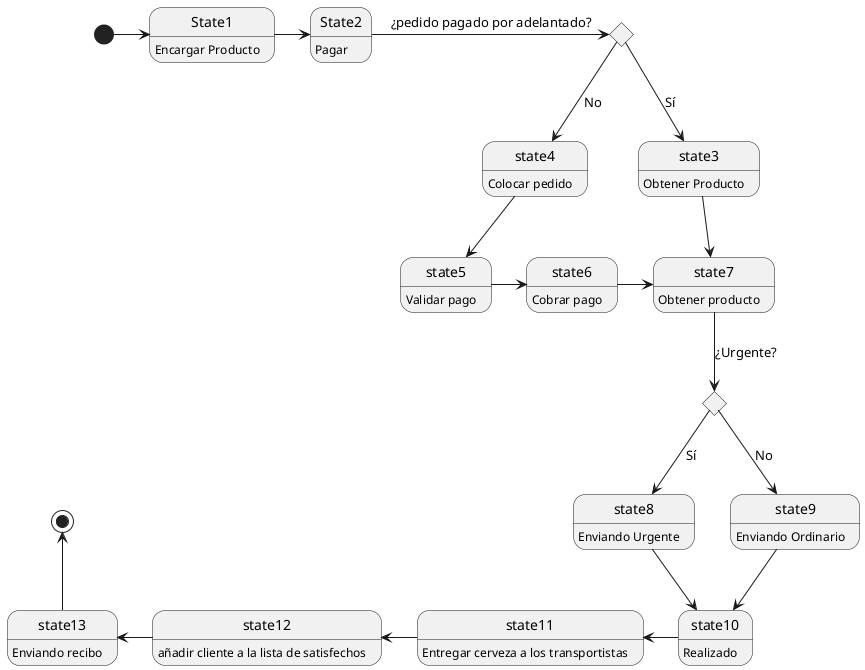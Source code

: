 @startuml "diagramaEstados"
[*] -> State1
State1: Encargar Producto
State1 -r-> State2

State2: Pagar

state choice1 <<choice>>
State2 -r-> choice1: ¿pedido pagado por adelantado?
choice1 --> state4: No
choice1 --> state3: Sí

state3 : Obtener Producto
state4 : Colocar pedido 

state5 : Validar pago 
state4 -d-> state5
state6 : Cobrar pago
state5 -r->state6

state7: Obtener producto 
state6 -r->state7
state3 -->state7

state choice2 <<choice>>
state7 --> choice2: ¿Urgente?
state8: Enviando Urgente
state9: Enviando Ordinario

choice2 -d-> state8: Sí
choice2 -d-> state9: No

state10 : Realizado

state8 -->state10
state9 -->state10

state11 : Entregar cerveza a los transportistas
state10 -l-> state11
state12 : añadir cliente a la lista de satisfechos
state11-l->state12
state13 : Enviando recibo
state12-l->state13

state13 -u-> [*]
@enduml